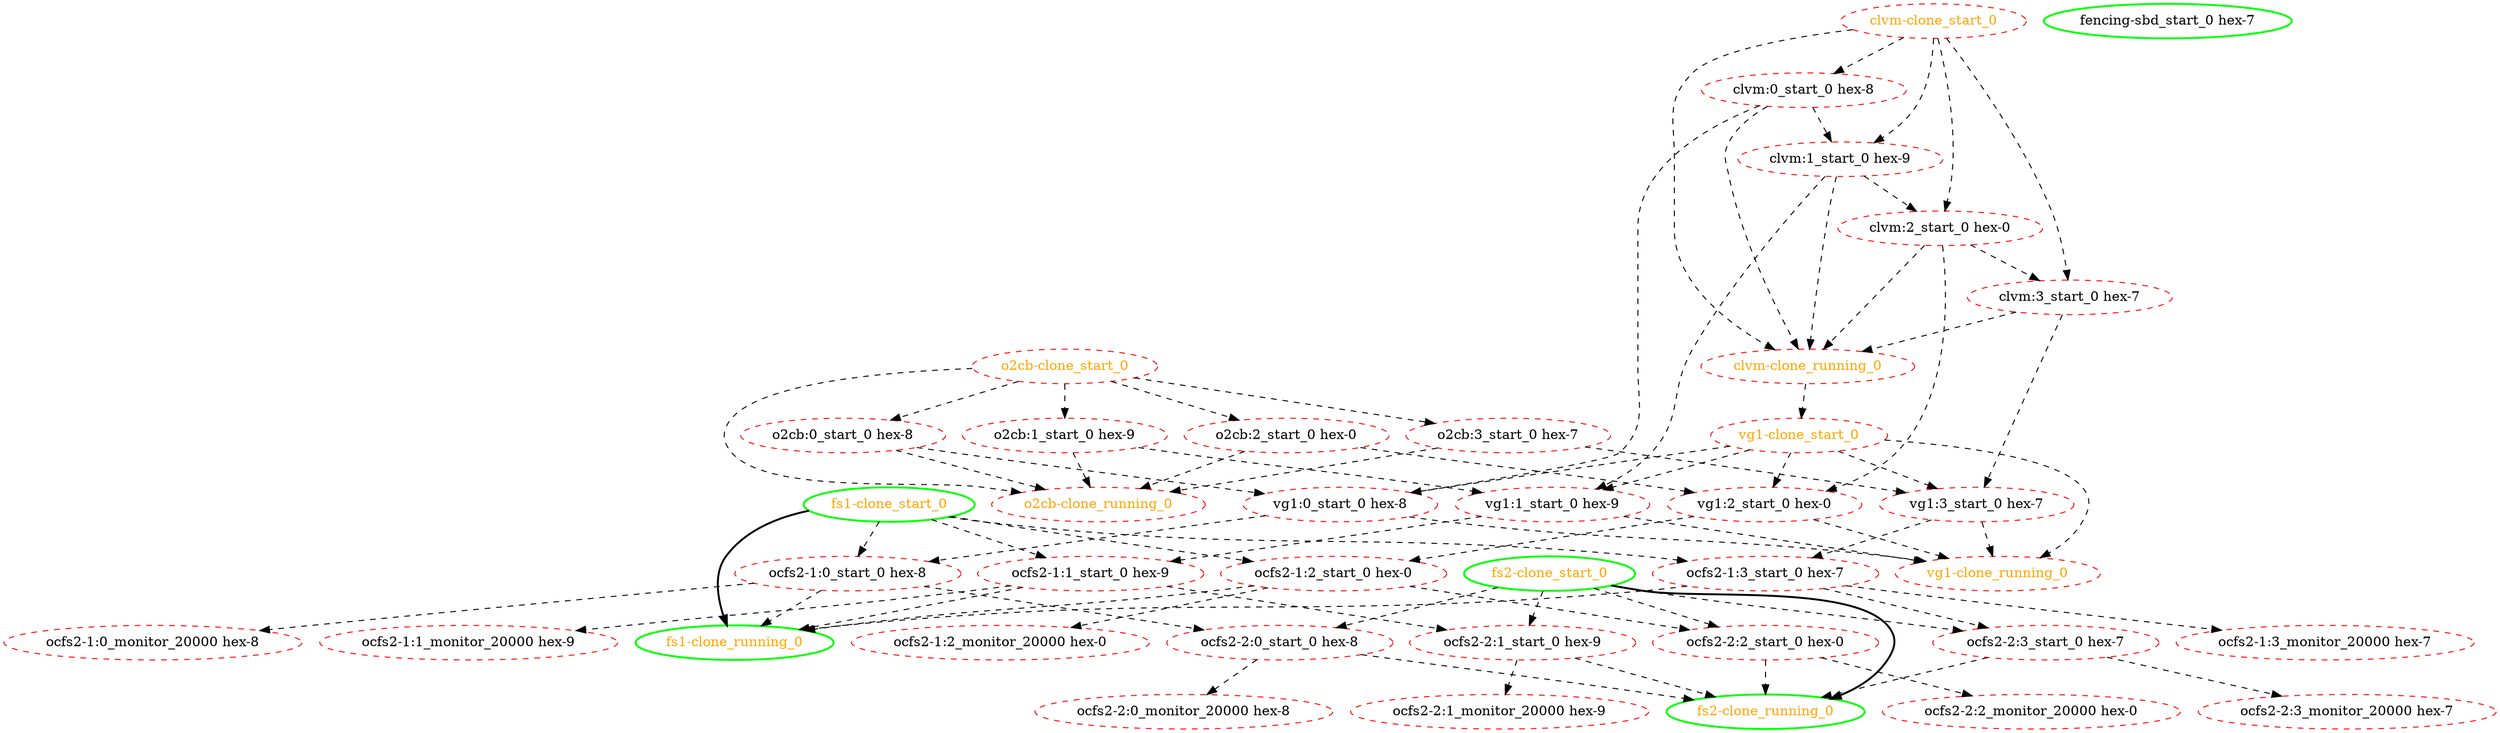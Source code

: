 digraph "g" {
"clvm-clone_running_0" -> "vg1-clone_start_0" [ style = dashed]
"clvm-clone_running_0" [ style=dashed color="red" fontcolor="orange"  ]
"clvm-clone_start_0" -> "clvm-clone_running_0" [ style = dashed]
"clvm-clone_start_0" -> "clvm:0_start_0 hex-8" [ style = dashed]
"clvm-clone_start_0" -> "clvm:1_start_0 hex-9" [ style = dashed]
"clvm-clone_start_0" -> "clvm:2_start_0 hex-0" [ style = dashed]
"clvm-clone_start_0" -> "clvm:3_start_0 hex-7" [ style = dashed]
"clvm-clone_start_0" [ style=dashed color="red" fontcolor="orange"  ]
"clvm:0_start_0 hex-8" -> "clvm-clone_running_0" [ style = dashed]
"clvm:0_start_0 hex-8" -> "clvm:1_start_0 hex-9" [ style = dashed]
"clvm:0_start_0 hex-8" -> "vg1:0_start_0 hex-8" [ style = dashed]
"clvm:0_start_0 hex-8" [ style=dashed color="red" fontcolor="black"  ]
"clvm:1_start_0 hex-9" -> "clvm-clone_running_0" [ style = dashed]
"clvm:1_start_0 hex-9" -> "clvm:2_start_0 hex-0" [ style = dashed]
"clvm:1_start_0 hex-9" -> "vg1:1_start_0 hex-9" [ style = dashed]
"clvm:1_start_0 hex-9" [ style=dashed color="red" fontcolor="black"  ]
"clvm:2_start_0 hex-0" -> "clvm-clone_running_0" [ style = dashed]
"clvm:2_start_0 hex-0" -> "clvm:3_start_0 hex-7" [ style = dashed]
"clvm:2_start_0 hex-0" -> "vg1:2_start_0 hex-0" [ style = dashed]
"clvm:2_start_0 hex-0" [ style=dashed color="red" fontcolor="black"  ]
"clvm:3_start_0 hex-7" -> "clvm-clone_running_0" [ style = dashed]
"clvm:3_start_0 hex-7" -> "vg1:3_start_0 hex-7" [ style = dashed]
"clvm:3_start_0 hex-7" [ style=dashed color="red" fontcolor="black"  ]
"fencing-sbd_start_0 hex-7" [ style=bold color="green" fontcolor="black"  ]
"fs1-clone_running_0" [ style=bold color="green" fontcolor="orange"  ]
"fs1-clone_start_0" -> "fs1-clone_running_0" [ style = bold]
"fs1-clone_start_0" -> "ocfs2-1:0_start_0 hex-8" [ style = dashed]
"fs1-clone_start_0" -> "ocfs2-1:1_start_0 hex-9" [ style = dashed]
"fs1-clone_start_0" -> "ocfs2-1:2_start_0 hex-0" [ style = dashed]
"fs1-clone_start_0" -> "ocfs2-1:3_start_0 hex-7" [ style = dashed]
"fs1-clone_start_0" [ style=bold color="green" fontcolor="orange"  ]
"fs2-clone_running_0" [ style=bold color="green" fontcolor="orange"  ]
"fs2-clone_start_0" -> "fs2-clone_running_0" [ style = bold]
"fs2-clone_start_0" -> "ocfs2-2:0_start_0 hex-8" [ style = dashed]
"fs2-clone_start_0" -> "ocfs2-2:1_start_0 hex-9" [ style = dashed]
"fs2-clone_start_0" -> "ocfs2-2:2_start_0 hex-0" [ style = dashed]
"fs2-clone_start_0" -> "ocfs2-2:3_start_0 hex-7" [ style = dashed]
"fs2-clone_start_0" [ style=bold color="green" fontcolor="orange"  ]
"o2cb-clone_running_0" [ style=dashed color="red" fontcolor="orange"  ]
"o2cb-clone_start_0" -> "o2cb-clone_running_0" [ style = dashed]
"o2cb-clone_start_0" -> "o2cb:0_start_0 hex-8" [ style = dashed]
"o2cb-clone_start_0" -> "o2cb:1_start_0 hex-9" [ style = dashed]
"o2cb-clone_start_0" -> "o2cb:2_start_0 hex-0" [ style = dashed]
"o2cb-clone_start_0" -> "o2cb:3_start_0 hex-7" [ style = dashed]
"o2cb-clone_start_0" [ style=dashed color="red" fontcolor="orange"  ]
"o2cb:0_start_0 hex-8" -> "o2cb-clone_running_0" [ style = dashed]
"o2cb:0_start_0 hex-8" -> "vg1:0_start_0 hex-8" [ style = dashed]
"o2cb:0_start_0 hex-8" [ style=dashed color="red" fontcolor="black"  ]
"o2cb:1_start_0 hex-9" -> "o2cb-clone_running_0" [ style = dashed]
"o2cb:1_start_0 hex-9" -> "vg1:1_start_0 hex-9" [ style = dashed]
"o2cb:1_start_0 hex-9" [ style=dashed color="red" fontcolor="black"  ]
"o2cb:2_start_0 hex-0" -> "o2cb-clone_running_0" [ style = dashed]
"o2cb:2_start_0 hex-0" -> "vg1:2_start_0 hex-0" [ style = dashed]
"o2cb:2_start_0 hex-0" [ style=dashed color="red" fontcolor="black"  ]
"o2cb:3_start_0 hex-7" -> "o2cb-clone_running_0" [ style = dashed]
"o2cb:3_start_0 hex-7" -> "vg1:3_start_0 hex-7" [ style = dashed]
"o2cb:3_start_0 hex-7" [ style=dashed color="red" fontcolor="black"  ]
"ocfs2-1:0_monitor_20000 hex-8" [ style=dashed color="red" fontcolor="black"  ]
"ocfs2-1:0_start_0 hex-8" -> "fs1-clone_running_0" [ style = dashed]
"ocfs2-1:0_start_0 hex-8" -> "ocfs2-1:0_monitor_20000 hex-8" [ style = dashed]
"ocfs2-1:0_start_0 hex-8" -> "ocfs2-2:0_start_0 hex-8" [ style = dashed]
"ocfs2-1:0_start_0 hex-8" [ style=dashed color="red" fontcolor="black"  ]
"ocfs2-1:1_monitor_20000 hex-9" [ style=dashed color="red" fontcolor="black"  ]
"ocfs2-1:1_start_0 hex-9" -> "fs1-clone_running_0" [ style = dashed]
"ocfs2-1:1_start_0 hex-9" -> "ocfs2-1:1_monitor_20000 hex-9" [ style = dashed]
"ocfs2-1:1_start_0 hex-9" -> "ocfs2-2:1_start_0 hex-9" [ style = dashed]
"ocfs2-1:1_start_0 hex-9" [ style=dashed color="red" fontcolor="black"  ]
"ocfs2-1:2_monitor_20000 hex-0" [ style=dashed color="red" fontcolor="black"  ]
"ocfs2-1:2_start_0 hex-0" -> "fs1-clone_running_0" [ style = dashed]
"ocfs2-1:2_start_0 hex-0" -> "ocfs2-1:2_monitor_20000 hex-0" [ style = dashed]
"ocfs2-1:2_start_0 hex-0" -> "ocfs2-2:2_start_0 hex-0" [ style = dashed]
"ocfs2-1:2_start_0 hex-0" [ style=dashed color="red" fontcolor="black"  ]
"ocfs2-1:3_monitor_20000 hex-7" [ style=dashed color="red" fontcolor="black"  ]
"ocfs2-1:3_start_0 hex-7" -> "fs1-clone_running_0" [ style = dashed]
"ocfs2-1:3_start_0 hex-7" -> "ocfs2-1:3_monitor_20000 hex-7" [ style = dashed]
"ocfs2-1:3_start_0 hex-7" -> "ocfs2-2:3_start_0 hex-7" [ style = dashed]
"ocfs2-1:3_start_0 hex-7" [ style=dashed color="red" fontcolor="black"  ]
"ocfs2-2:0_monitor_20000 hex-8" [ style=dashed color="red" fontcolor="black"  ]
"ocfs2-2:0_start_0 hex-8" -> "fs2-clone_running_0" [ style = dashed]
"ocfs2-2:0_start_0 hex-8" -> "ocfs2-2:0_monitor_20000 hex-8" [ style = dashed]
"ocfs2-2:0_start_0 hex-8" [ style=dashed color="red" fontcolor="black"  ]
"ocfs2-2:1_monitor_20000 hex-9" [ style=dashed color="red" fontcolor="black"  ]
"ocfs2-2:1_start_0 hex-9" -> "fs2-clone_running_0" [ style = dashed]
"ocfs2-2:1_start_0 hex-9" -> "ocfs2-2:1_monitor_20000 hex-9" [ style = dashed]
"ocfs2-2:1_start_0 hex-9" [ style=dashed color="red" fontcolor="black"  ]
"ocfs2-2:2_monitor_20000 hex-0" [ style=dashed color="red" fontcolor="black"  ]
"ocfs2-2:2_start_0 hex-0" -> "fs2-clone_running_0" [ style = dashed]
"ocfs2-2:2_start_0 hex-0" -> "ocfs2-2:2_monitor_20000 hex-0" [ style = dashed]
"ocfs2-2:2_start_0 hex-0" [ style=dashed color="red" fontcolor="black"  ]
"ocfs2-2:3_monitor_20000 hex-7" [ style=dashed color="red" fontcolor="black"  ]
"ocfs2-2:3_start_0 hex-7" -> "fs2-clone_running_0" [ style = dashed]
"ocfs2-2:3_start_0 hex-7" -> "ocfs2-2:3_monitor_20000 hex-7" [ style = dashed]
"ocfs2-2:3_start_0 hex-7" [ style=dashed color="red" fontcolor="black"  ]
"vg1-clone_running_0" [ style=dashed color="red" fontcolor="orange"  ]
"vg1-clone_start_0" -> "vg1-clone_running_0" [ style = dashed]
"vg1-clone_start_0" -> "vg1:0_start_0 hex-8" [ style = dashed]
"vg1-clone_start_0" -> "vg1:1_start_0 hex-9" [ style = dashed]
"vg1-clone_start_0" -> "vg1:2_start_0 hex-0" [ style = dashed]
"vg1-clone_start_0" -> "vg1:3_start_0 hex-7" [ style = dashed]
"vg1-clone_start_0" [ style=dashed color="red" fontcolor="orange"  ]
"vg1:0_start_0 hex-8" -> "ocfs2-1:0_start_0 hex-8" [ style = dashed]
"vg1:0_start_0 hex-8" -> "vg1-clone_running_0" [ style = dashed]
"vg1:0_start_0 hex-8" [ style=dashed color="red" fontcolor="black"  ]
"vg1:1_start_0 hex-9" -> "ocfs2-1:1_start_0 hex-9" [ style = dashed]
"vg1:1_start_0 hex-9" -> "vg1-clone_running_0" [ style = dashed]
"vg1:1_start_0 hex-9" [ style=dashed color="red" fontcolor="black"  ]
"vg1:2_start_0 hex-0" -> "ocfs2-1:2_start_0 hex-0" [ style = dashed]
"vg1:2_start_0 hex-0" -> "vg1-clone_running_0" [ style = dashed]
"vg1:2_start_0 hex-0" [ style=dashed color="red" fontcolor="black"  ]
"vg1:3_start_0 hex-7" -> "ocfs2-1:3_start_0 hex-7" [ style = dashed]
"vg1:3_start_0 hex-7" -> "vg1-clone_running_0" [ style = dashed]
"vg1:3_start_0 hex-7" [ style=dashed color="red" fontcolor="black"  ]
}
